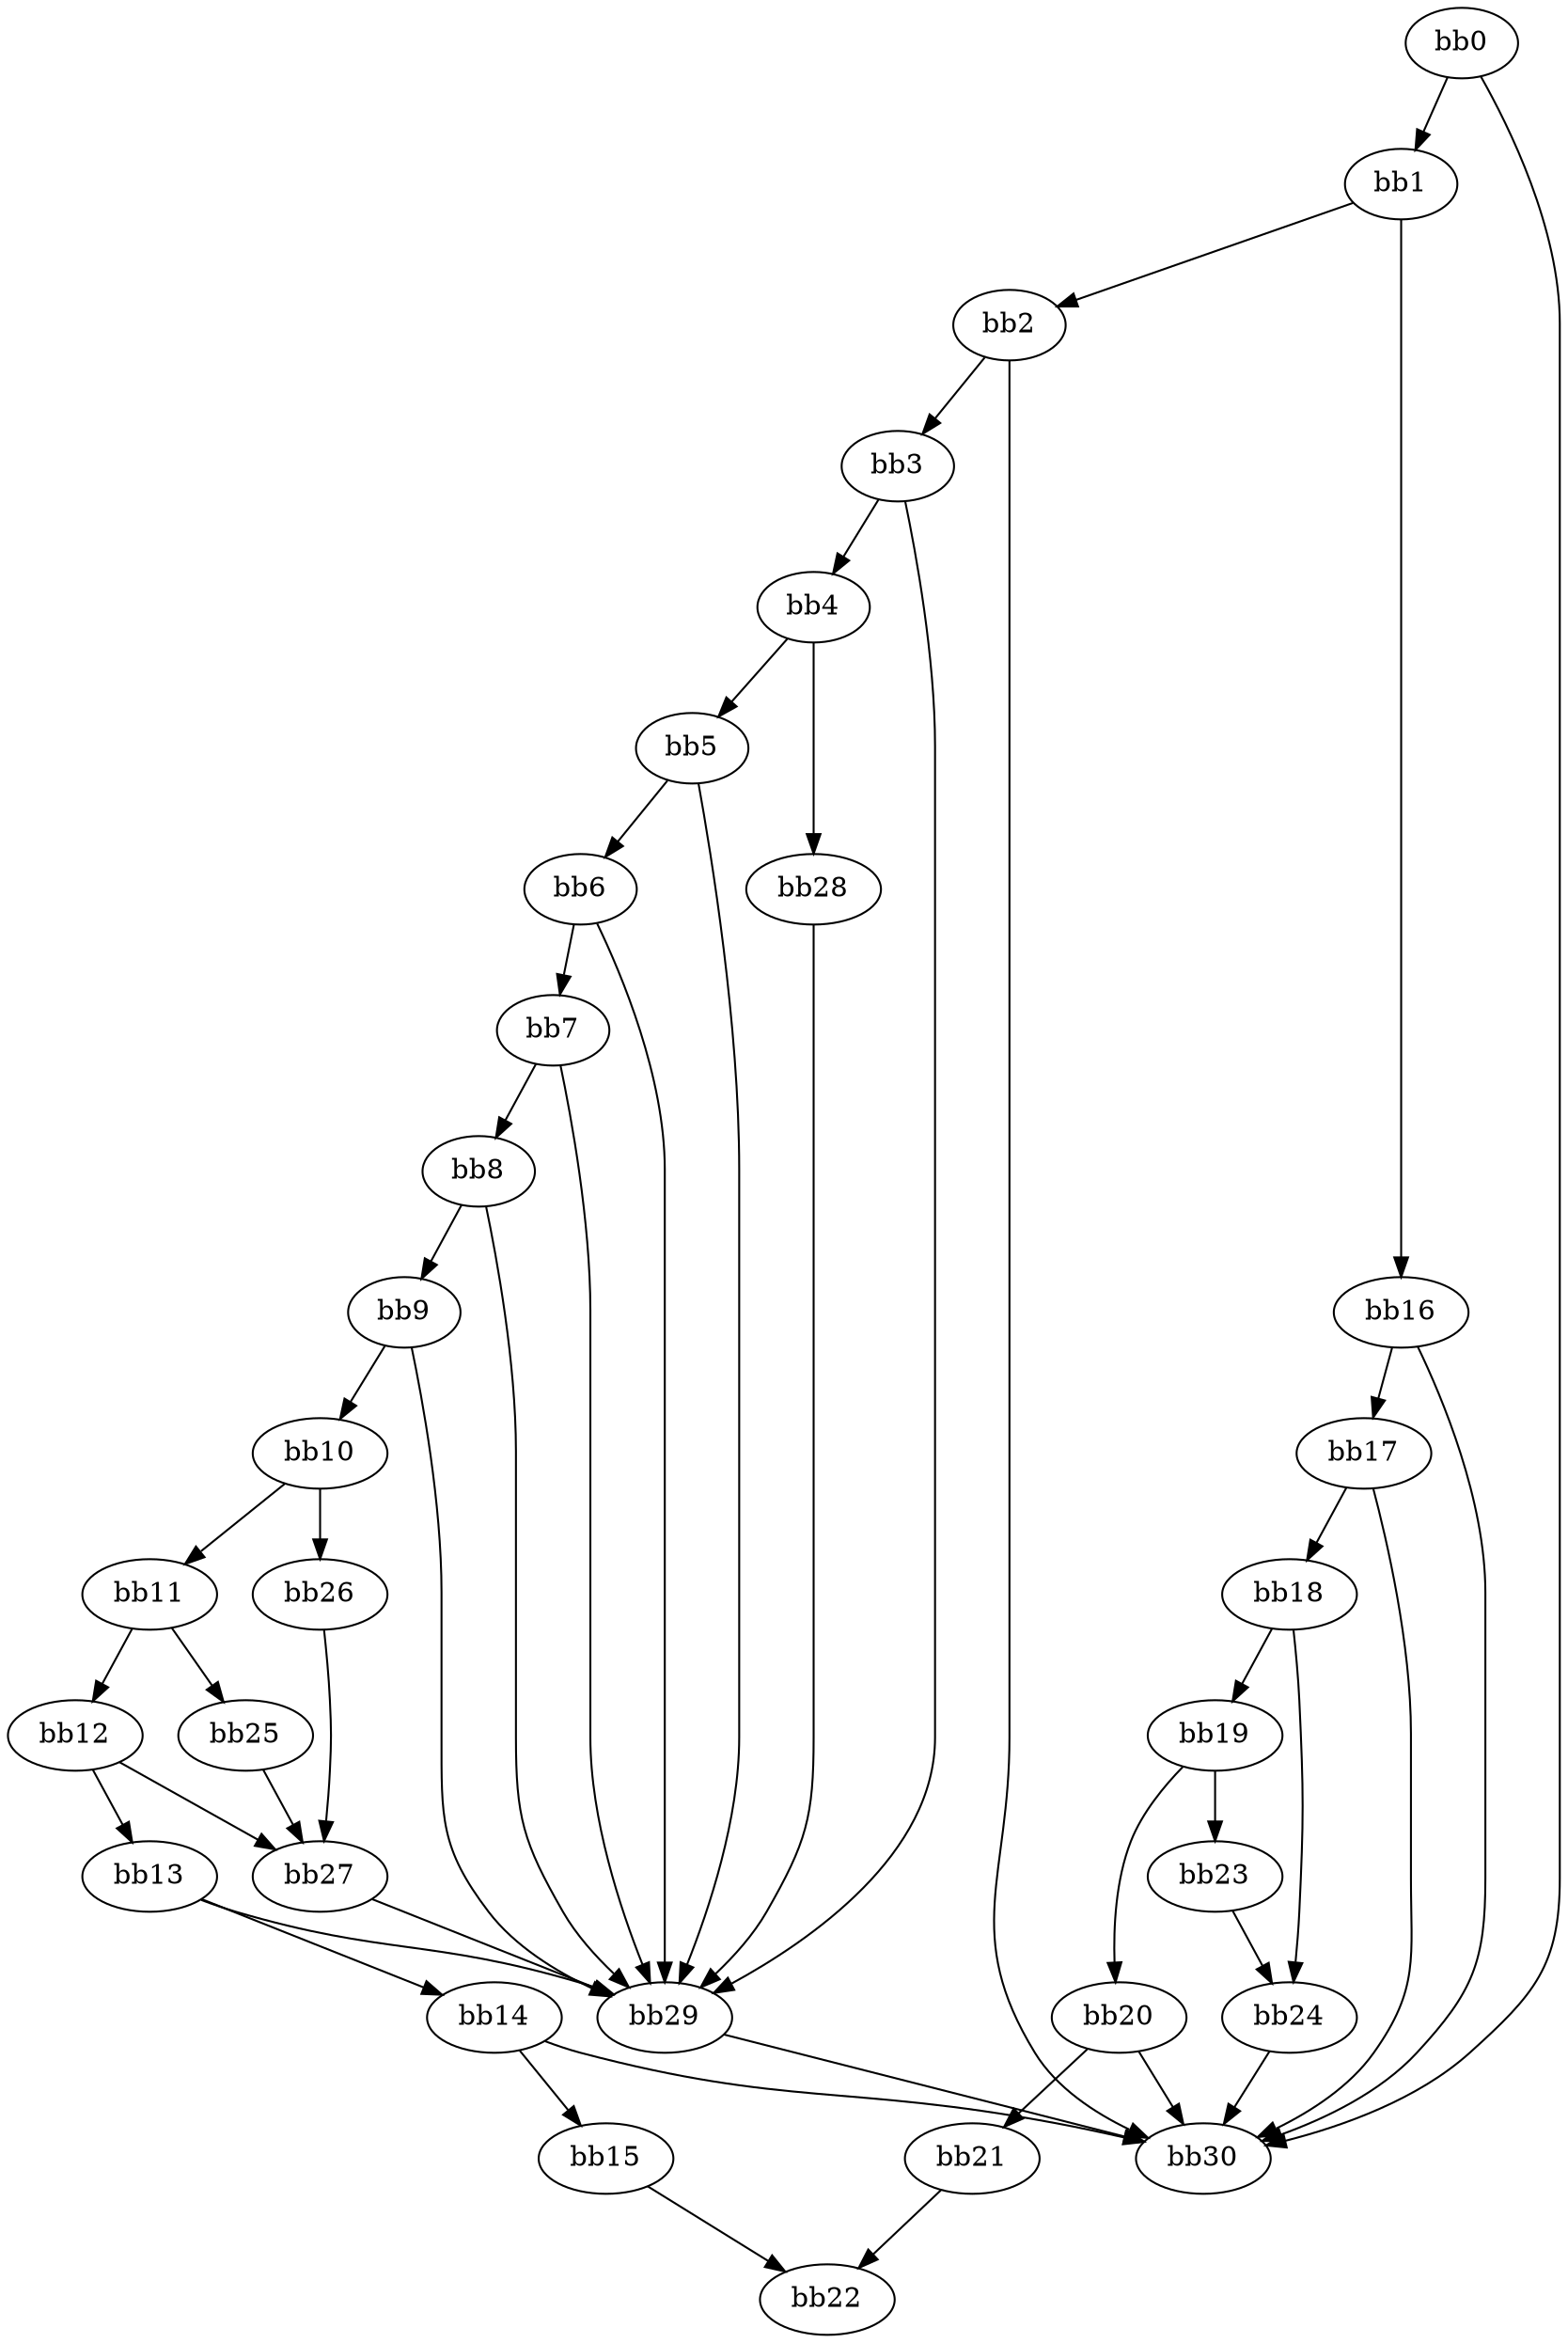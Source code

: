 digraph {
    0 [ label = "bb0\l" ]
    1 [ label = "bb1\l" ]
    2 [ label = "bb2\l" ]
    3 [ label = "bb3\l" ]
    4 [ label = "bb4\l" ]
    5 [ label = "bb5\l" ]
    6 [ label = "bb6\l" ]
    7 [ label = "bb7\l" ]
    8 [ label = "bb8\l" ]
    9 [ label = "bb9\l" ]
    10 [ label = "bb10\l" ]
    11 [ label = "bb11\l" ]
    12 [ label = "bb12\l" ]
    13 [ label = "bb13\l" ]
    14 [ label = "bb14\l" ]
    15 [ label = "bb15\l" ]
    16 [ label = "bb16\l" ]
    17 [ label = "bb17\l" ]
    18 [ label = "bb18\l" ]
    19 [ label = "bb19\l" ]
    20 [ label = "bb20\l" ]
    21 [ label = "bb21\l" ]
    22 [ label = "bb22\l" ]
    23 [ label = "bb23\l" ]
    24 [ label = "bb24\l" ]
    25 [ label = "bb25\l" ]
    26 [ label = "bb26\l" ]
    27 [ label = "bb27\l" ]
    28 [ label = "bb28\l" ]
    29 [ label = "bb29\l" ]
    30 [ label = "bb30\l" ]
    0 -> 1 [ ]
    0 -> 30 [ ]
    1 -> 2 [ ]
    1 -> 16 [ ]
    2 -> 3 [ ]
    2 -> 30 [ ]
    3 -> 4 [ ]
    3 -> 29 [ ]
    4 -> 5 [ ]
    4 -> 28 [ ]
    5 -> 6 [ ]
    5 -> 29 [ ]
    6 -> 7 [ ]
    6 -> 29 [ ]
    7 -> 8 [ ]
    7 -> 29 [ ]
    8 -> 9 [ ]
    8 -> 29 [ ]
    9 -> 10 [ ]
    9 -> 29 [ ]
    10 -> 11 [ ]
    10 -> 26 [ ]
    11 -> 12 [ ]
    11 -> 25 [ ]
    12 -> 13 [ ]
    12 -> 27 [ ]
    13 -> 14 [ ]
    13 -> 29 [ ]
    14 -> 15 [ ]
    14 -> 30 [ ]
    15 -> 22 [ ]
    16 -> 17 [ ]
    16 -> 30 [ ]
    17 -> 18 [ ]
    17 -> 30 [ ]
    18 -> 19 [ ]
    18 -> 24 [ ]
    19 -> 20 [ ]
    19 -> 23 [ ]
    20 -> 21 [ ]
    20 -> 30 [ ]
    21 -> 22 [ ]
    23 -> 24 [ ]
    24 -> 30 [ ]
    25 -> 27 [ ]
    26 -> 27 [ ]
    27 -> 29 [ ]
    28 -> 29 [ ]
    29 -> 30 [ ]
}

